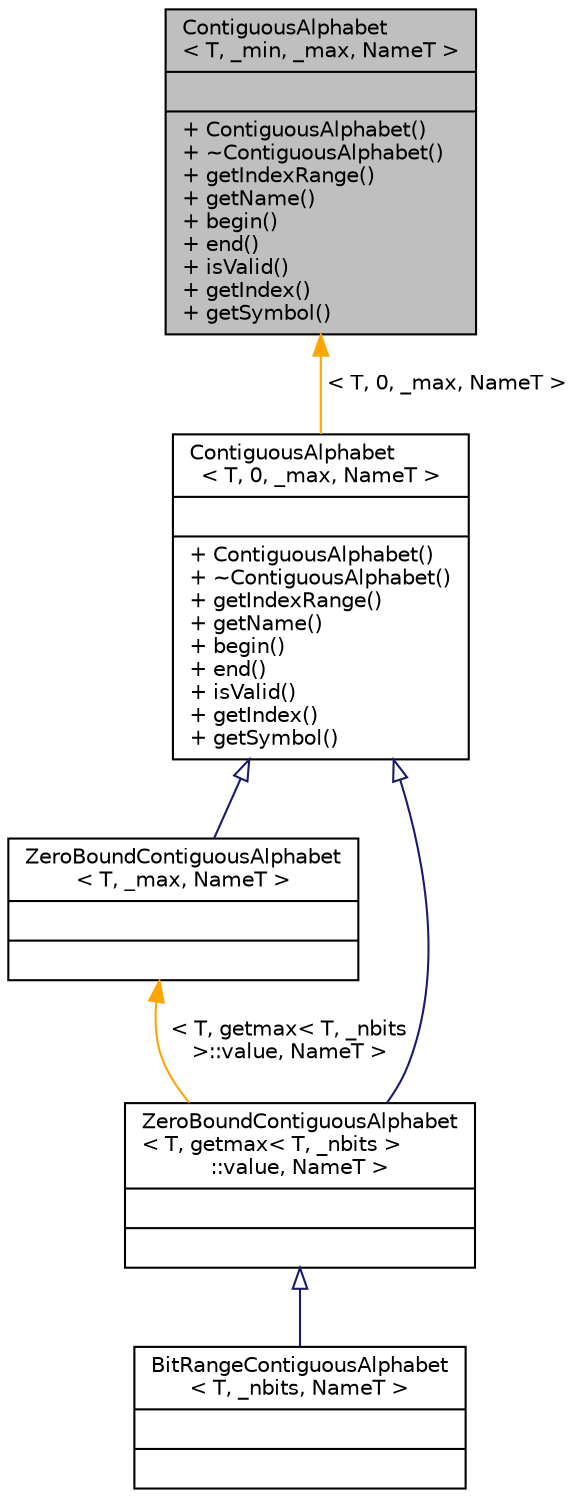digraph "ContiguousAlphabet&lt; T, _min, _max, NameT &gt;"
{
 // INTERACTIVE_SVG=YES
  bgcolor="transparent";
  edge [fontname="Helvetica",fontsize="10",labelfontname="Helvetica",labelfontsize="10"];
  node [fontname="Helvetica",fontsize="10",shape=record];
  Node1 [label="{ContiguousAlphabet\l\< T, _min, _max, NameT \>\n||+ ContiguousAlphabet()\l+ ~ContiguousAlphabet()\l+ getIndexRange()\l+ getName()\l+ begin()\l+ end()\l+ isValid()\l+ getIndex()\l+ getSymbol()\l}",height=0.2,width=0.4,color="black", fillcolor="grey75", style="filled" fontcolor="black"];
  Node1 -> Node2 [dir="back",color="orange",fontsize="10",style="solid",label=" \< T, 0, _max, NameT \>" ,fontname="Helvetica"];
  Node2 [label="{ContiguousAlphabet\l\< T, 0, _max, NameT \>\n||+ ContiguousAlphabet()\l+ ~ContiguousAlphabet()\l+ getIndexRange()\l+ getName()\l+ begin()\l+ end()\l+ isValid()\l+ getIndex()\l+ getSymbol()\l}",height=0.2,width=0.4,color="black",URL="$d1/d8d/classContiguousAlphabet.html"];
  Node2 -> Node3 [dir="back",color="midnightblue",fontsize="10",style="solid",arrowtail="onormal",fontname="Helvetica"];
  Node3 [label="{ZeroBoundContiguousAlphabet\l\< T, _max, NameT \>\n||}",height=0.2,width=0.4,color="black",URL="$da/d16/classZeroBoundContiguousAlphabet.html"];
  Node3 -> Node4 [dir="back",color="orange",fontsize="10",style="solid",label=" \< T, getmax\< T, _nbits\l \>::value, NameT \>" ,fontname="Helvetica"];
  Node4 [label="{ZeroBoundContiguousAlphabet\l\< T, getmax\< T, _nbits \>\l::value, NameT \>\n||}",height=0.2,width=0.4,color="black",URL="$da/d16/classZeroBoundContiguousAlphabet.html"];
  Node4 -> Node5 [dir="back",color="midnightblue",fontsize="10",style="solid",arrowtail="onormal",fontname="Helvetica"];
  Node5 [label="{BitRangeContiguousAlphabet\l\< T, _nbits, NameT \>\n||}",height=0.2,width=0.4,color="black",URL="$df/df4/classBitRangeContiguousAlphabet.html"];
  Node2 -> Node4 [dir="back",color="midnightblue",fontsize="10",style="solid",arrowtail="onormal",fontname="Helvetica"];
}
